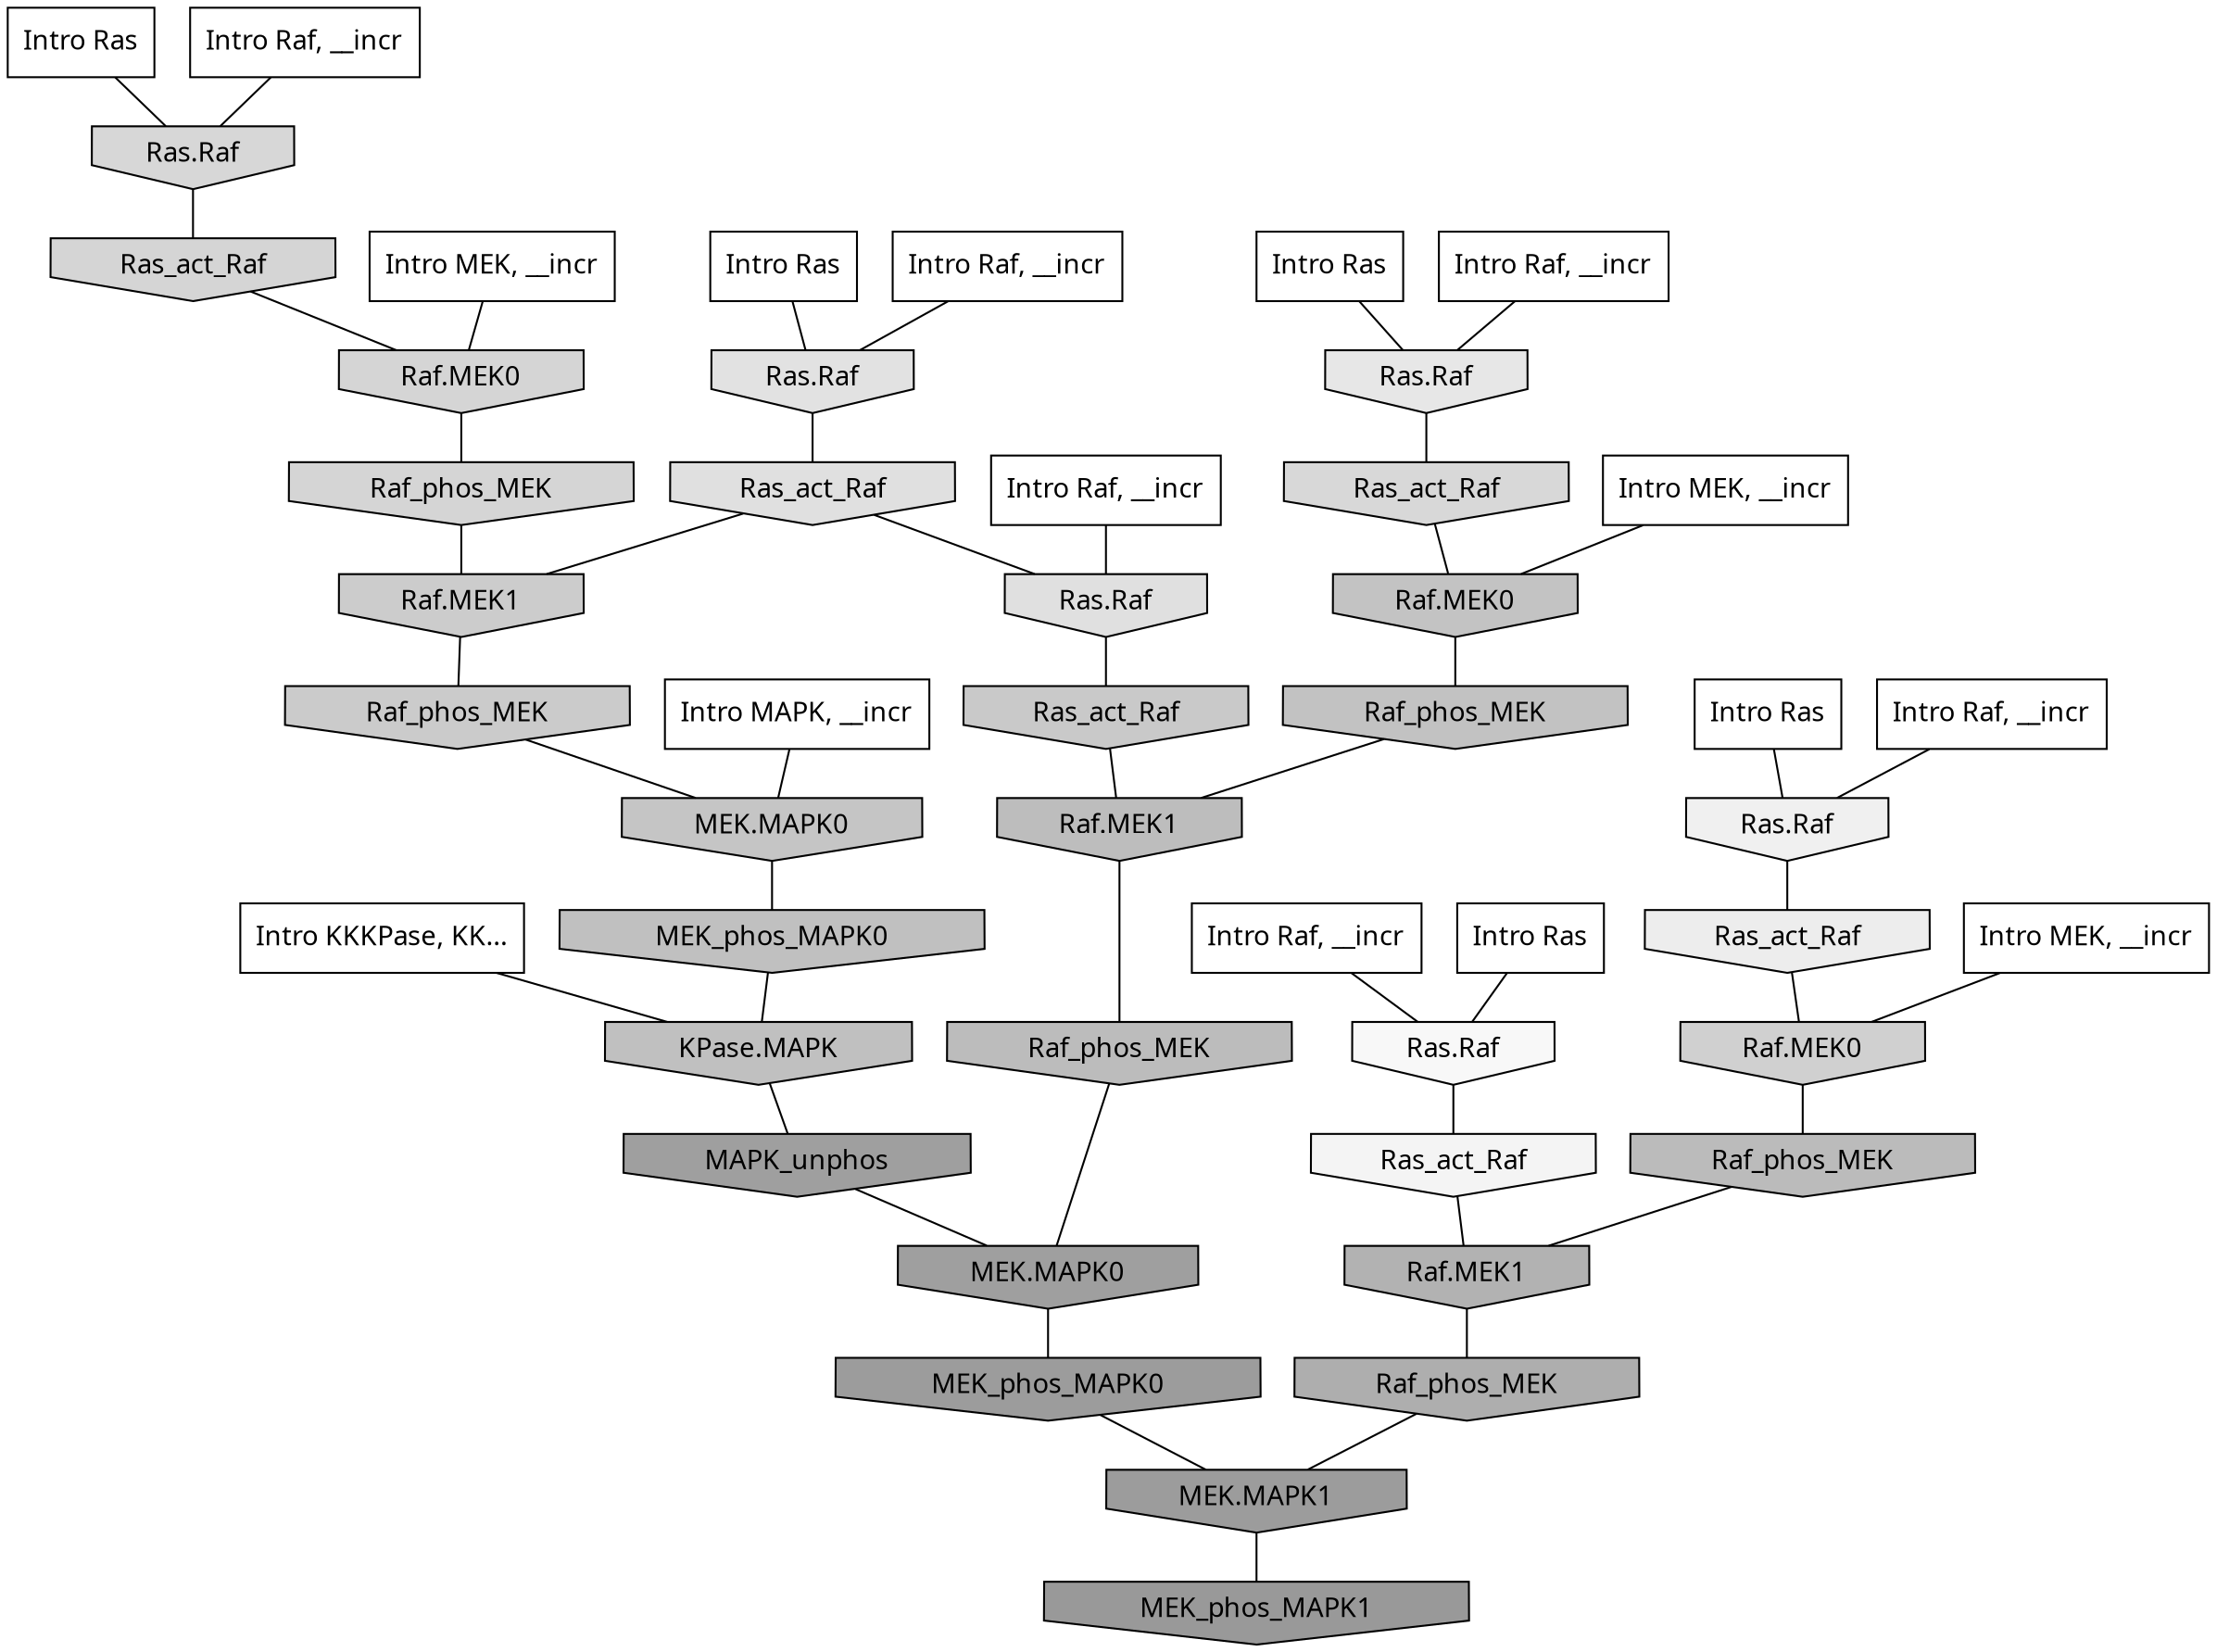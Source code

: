 digraph G{
  rankdir="TB";
  ranksep=0.30;
  node [fontname="CMU Serif"];
  edge [fontname="CMU Serif"];
  
  35 [label="Intro Ras", shape=rectangle, style=filled, fillcolor="0.000 0.000 1.000"]
  
  36 [label="Intro Ras", shape=rectangle, style=filled, fillcolor="0.000 0.000 1.000"]
  
  60 [label="Intro Ras", shape=rectangle, style=filled, fillcolor="0.000 0.000 1.000"]
  
  86 [label="Intro Ras", shape=rectangle, style=filled, fillcolor="0.000 0.000 1.000"]
  
  90 [label="Intro Ras", shape=rectangle, style=filled, fillcolor="0.000 0.000 1.000"]
  
  345 [label="Intro Raf, __incr", shape=rectangle, style=filled, fillcolor="0.000 0.000 1.000"]
  
  388 [label="Intro Raf, __incr", shape=rectangle, style=filled, fillcolor="0.000 0.000 1.000"]
  
  422 [label="Intro Raf, __incr", shape=rectangle, style=filled, fillcolor="0.000 0.000 1.000"]
  
  567 [label="Intro Raf, __incr", shape=rectangle, style=filled, fillcolor="0.000 0.000 1.000"]
  
  774 [label="Intro Raf, __incr", shape=rectangle, style=filled, fillcolor="0.000 0.000 1.000"]
  
  966 [label="Intro Raf, __incr", shape=rectangle, style=filled, fillcolor="0.000 0.000 1.000"]
  
  1202 [label="Intro MEK, __incr", shape=rectangle, style=filled, fillcolor="0.000 0.000 1.000"]
  
  1343 [label="Intro MEK, __incr", shape=rectangle, style=filled, fillcolor="0.000 0.000 1.000"]
  
  1863 [label="Intro MEK, __incr", shape=rectangle, style=filled, fillcolor="0.000 0.000 1.000"]
  
  2461 [label="Intro MAPK, __incr", shape=rectangle, style=filled, fillcolor="0.000 0.000 1.000"]
  
  3172 [label="Intro KKKPase, KK...", shape=rectangle, style=filled, fillcolor="0.000 0.000 1.000"]
  
  3567 [label="Ras.Raf", shape=invhouse, style=filled, fillcolor="0.000 0.000 0.971"]
  
  3781 [label="Ras_act_Raf", shape=invhouse, style=filled, fillcolor="0.000 0.000 0.955"]
  
  4095 [label="Ras.Raf", shape=invhouse, style=filled, fillcolor="0.000 0.000 0.940"]
  
  4350 [label="Ras_act_Raf", shape=invhouse, style=filled, fillcolor="0.000 0.000 0.926"]
  
  4766 [label="Ras.Raf", shape=invhouse, style=filled, fillcolor="0.000 0.000 0.906"]
  
  5269 [label="Ras.Raf", shape=invhouse, style=filled, fillcolor="0.000 0.000 0.884"]
  
  5430 [label="Ras_act_Raf", shape=invhouse, style=filled, fillcolor="0.000 0.000 0.878"]
  
  5435 [label="Ras.Raf", shape=invhouse, style=filled, fillcolor="0.000 0.000 0.878"]
  
  6255 [label="Ras_act_Raf", shape=invhouse, style=filled, fillcolor="0.000 0.000 0.845"]
  
  6325 [label="Ras.Raf", shape=invhouse, style=filled, fillcolor="0.000 0.000 0.842"]
  
  6564 [label="Ras_act_Raf", shape=invhouse, style=filled, fillcolor="0.000 0.000 0.835"]
  
  6566 [label="Raf.MEK0", shape=invhouse, style=filled, fillcolor="0.000 0.000 0.835"]
  
  6585 [label="Raf_phos_MEK", shape=invhouse, style=filled, fillcolor="0.000 0.000 0.834"]
  
  7402 [label="Raf.MEK0", shape=invhouse, style=filled, fillcolor="0.000 0.000 0.813"]
  
  8135 [label="Raf.MEK1", shape=invhouse, style=filled, fillcolor="0.000 0.000 0.797"]
  
  8235 [label="Raf_phos_MEK", shape=invhouse, style=filled, fillcolor="0.000 0.000 0.795"]
  
  8488 [label="Ras_act_Raf", shape=invhouse, style=filled, fillcolor="0.000 0.000 0.789"]
  
  9324 [label="MEK.MAPK0", shape=invhouse, style=filled, fillcolor="0.000 0.000 0.771"]
  
  9795 [label="Raf.MEK0", shape=invhouse, style=filled, fillcolor="0.000 0.000 0.764"]
  
  9998 [label="Raf_phos_MEK", shape=invhouse, style=filled, fillcolor="0.000 0.000 0.760"]
  
  10546 [label="MEK_phos_MAPK0", shape=invhouse, style=filled, fillcolor="0.000 0.000 0.752"]
  
  10602 [label="KPase.MAPK", shape=invhouse, style=filled, fillcolor="0.000 0.000 0.751"]
  
  11231 [label="Raf.MEK1", shape=invhouse, style=filled, fillcolor="0.000 0.000 0.742"]
  
  11473 [label="Raf_phos_MEK", shape=invhouse, style=filled, fillcolor="0.000 0.000 0.738"]
  
  11970 [label="Raf_phos_MEK", shape=invhouse, style=filled, fillcolor="0.000 0.000 0.731"]
  
  15067 [label="Raf.MEK1", shape=invhouse, style=filled, fillcolor="0.000 0.000 0.697"]
  
  16172 [label="Raf_phos_MEK", shape=invhouse, style=filled, fillcolor="0.000 0.000 0.681"]
  
  18581 [label="MAPK_unphos", shape=invhouse, style=filled, fillcolor="0.000 0.000 0.622"]
  
  18582 [label="MEK.MAPK0", shape=invhouse, style=filled, fillcolor="0.000 0.000 0.622"]
  
  18920 [label="MEK_phos_MAPK0", shape=invhouse, style=filled, fillcolor="0.000 0.000 0.610"]
  
  18922 [label="MEK.MAPK1", shape=invhouse, style=filled, fillcolor="0.000 0.000 0.610"]
  
  19234 [label="MEK_phos_MAPK1", shape=invhouse, style=filled, fillcolor="0.000 0.000 0.600"]
  
  
  18922 -> 19234 [dir=none, color="0.000 0.000 0.000"] 
  18920 -> 18922 [dir=none, color="0.000 0.000 0.000"] 
  18582 -> 18920 [dir=none, color="0.000 0.000 0.000"] 
  18581 -> 18582 [dir=none, color="0.000 0.000 0.000"] 
  16172 -> 18922 [dir=none, color="0.000 0.000 0.000"] 
  15067 -> 16172 [dir=none, color="0.000 0.000 0.000"] 
  11970 -> 15067 [dir=none, color="0.000 0.000 0.000"] 
  11473 -> 18582 [dir=none, color="0.000 0.000 0.000"] 
  11231 -> 11473 [dir=none, color="0.000 0.000 0.000"] 
  10602 -> 18581 [dir=none, color="0.000 0.000 0.000"] 
  10546 -> 10602 [dir=none, color="0.000 0.000 0.000"] 
  9998 -> 11231 [dir=none, color="0.000 0.000 0.000"] 
  9795 -> 9998 [dir=none, color="0.000 0.000 0.000"] 
  9324 -> 10546 [dir=none, color="0.000 0.000 0.000"] 
  8488 -> 11231 [dir=none, color="0.000 0.000 0.000"] 
  8235 -> 9324 [dir=none, color="0.000 0.000 0.000"] 
  8135 -> 8235 [dir=none, color="0.000 0.000 0.000"] 
  7402 -> 11970 [dir=none, color="0.000 0.000 0.000"] 
  6585 -> 8135 [dir=none, color="0.000 0.000 0.000"] 
  6566 -> 6585 [dir=none, color="0.000 0.000 0.000"] 
  6564 -> 6566 [dir=none, color="0.000 0.000 0.000"] 
  6325 -> 6564 [dir=none, color="0.000 0.000 0.000"] 
  6255 -> 9795 [dir=none, color="0.000 0.000 0.000"] 
  5435 -> 8488 [dir=none, color="0.000 0.000 0.000"] 
  5430 -> 5435 [dir=none, color="0.000 0.000 0.000"] 
  5430 -> 8135 [dir=none, color="0.000 0.000 0.000"] 
  5269 -> 5430 [dir=none, color="0.000 0.000 0.000"] 
  4766 -> 6255 [dir=none, color="0.000 0.000 0.000"] 
  4350 -> 7402 [dir=none, color="0.000 0.000 0.000"] 
  4095 -> 4350 [dir=none, color="0.000 0.000 0.000"] 
  3781 -> 15067 [dir=none, color="0.000 0.000 0.000"] 
  3567 -> 3781 [dir=none, color="0.000 0.000 0.000"] 
  3172 -> 10602 [dir=none, color="0.000 0.000 0.000"] 
  2461 -> 9324 [dir=none, color="0.000 0.000 0.000"] 
  1863 -> 7402 [dir=none, color="0.000 0.000 0.000"] 
  1343 -> 6566 [dir=none, color="0.000 0.000 0.000"] 
  1202 -> 9795 [dir=none, color="0.000 0.000 0.000"] 
  966 -> 4766 [dir=none, color="0.000 0.000 0.000"] 
  774 -> 6325 [dir=none, color="0.000 0.000 0.000"] 
  567 -> 5435 [dir=none, color="0.000 0.000 0.000"] 
  422 -> 4095 [dir=none, color="0.000 0.000 0.000"] 
  388 -> 5269 [dir=none, color="0.000 0.000 0.000"] 
  345 -> 3567 [dir=none, color="0.000 0.000 0.000"] 
  90 -> 4766 [dir=none, color="0.000 0.000 0.000"] 
  86 -> 5269 [dir=none, color="0.000 0.000 0.000"] 
  60 -> 3567 [dir=none, color="0.000 0.000 0.000"] 
  36 -> 4095 [dir=none, color="0.000 0.000 0.000"] 
  35 -> 6325 [dir=none, color="0.000 0.000 0.000"] 
  
  }
